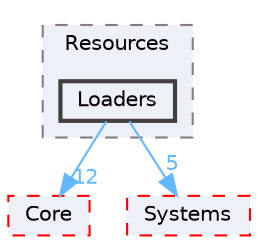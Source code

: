 digraph "engine/src/Resources/Loaders"
{
 // LATEX_PDF_SIZE
  bgcolor="transparent";
  edge [fontname=Helvetica,fontsize=10,labelfontname=Helvetica,labelfontsize=10];
  node [fontname=Helvetica,fontsize=10,shape=box,height=0.2,width=0.4];
  compound=true
  subgraph clusterdir_2ab259cc492faa06ce95e6c059fe525a {
    graph [ bgcolor="#edf0f7", pencolor="grey50", label="Resources", fontname=Helvetica,fontsize=10 style="filled,dashed", URL="dir_2ab259cc492faa06ce95e6c059fe525a.html",tooltip=""]
  dir_f3958ae51f4a5be5e21b3f31d4967d37 [label="Loaders", fillcolor="#edf0f7", color="grey25", style="filled,bold", URL="dir_f3958ae51f4a5be5e21b3f31d4967d37.html",tooltip=""];
  }
  dir_76f71e38ffdabdefadeabf92bf62b6a6 [label="Core", fillcolor="#edf0f7", color="red", style="filled,dashed", URL="dir_76f71e38ffdabdefadeabf92bf62b6a6.html",tooltip=""];
  dir_c2384e7713f5e4437b1ef1587373e438 [label="Systems", fillcolor="#edf0f7", color="red", style="filled,dashed", URL="dir_c2384e7713f5e4437b1ef1587373e438.html",tooltip=""];
  dir_f3958ae51f4a5be5e21b3f31d4967d37->dir_76f71e38ffdabdefadeabf92bf62b6a6 [headlabel="12", labeldistance=1.5 headhref="dir_000008_000003.html" href="dir_000008_000003.html" color="steelblue1" fontcolor="steelblue1"];
  dir_f3958ae51f4a5be5e21b3f31d4967d37->dir_c2384e7713f5e4437b1ef1587373e438 [headlabel="5", labeldistance=1.5 headhref="dir_000008_000017.html" href="dir_000008_000017.html" color="steelblue1" fontcolor="steelblue1"];
}
